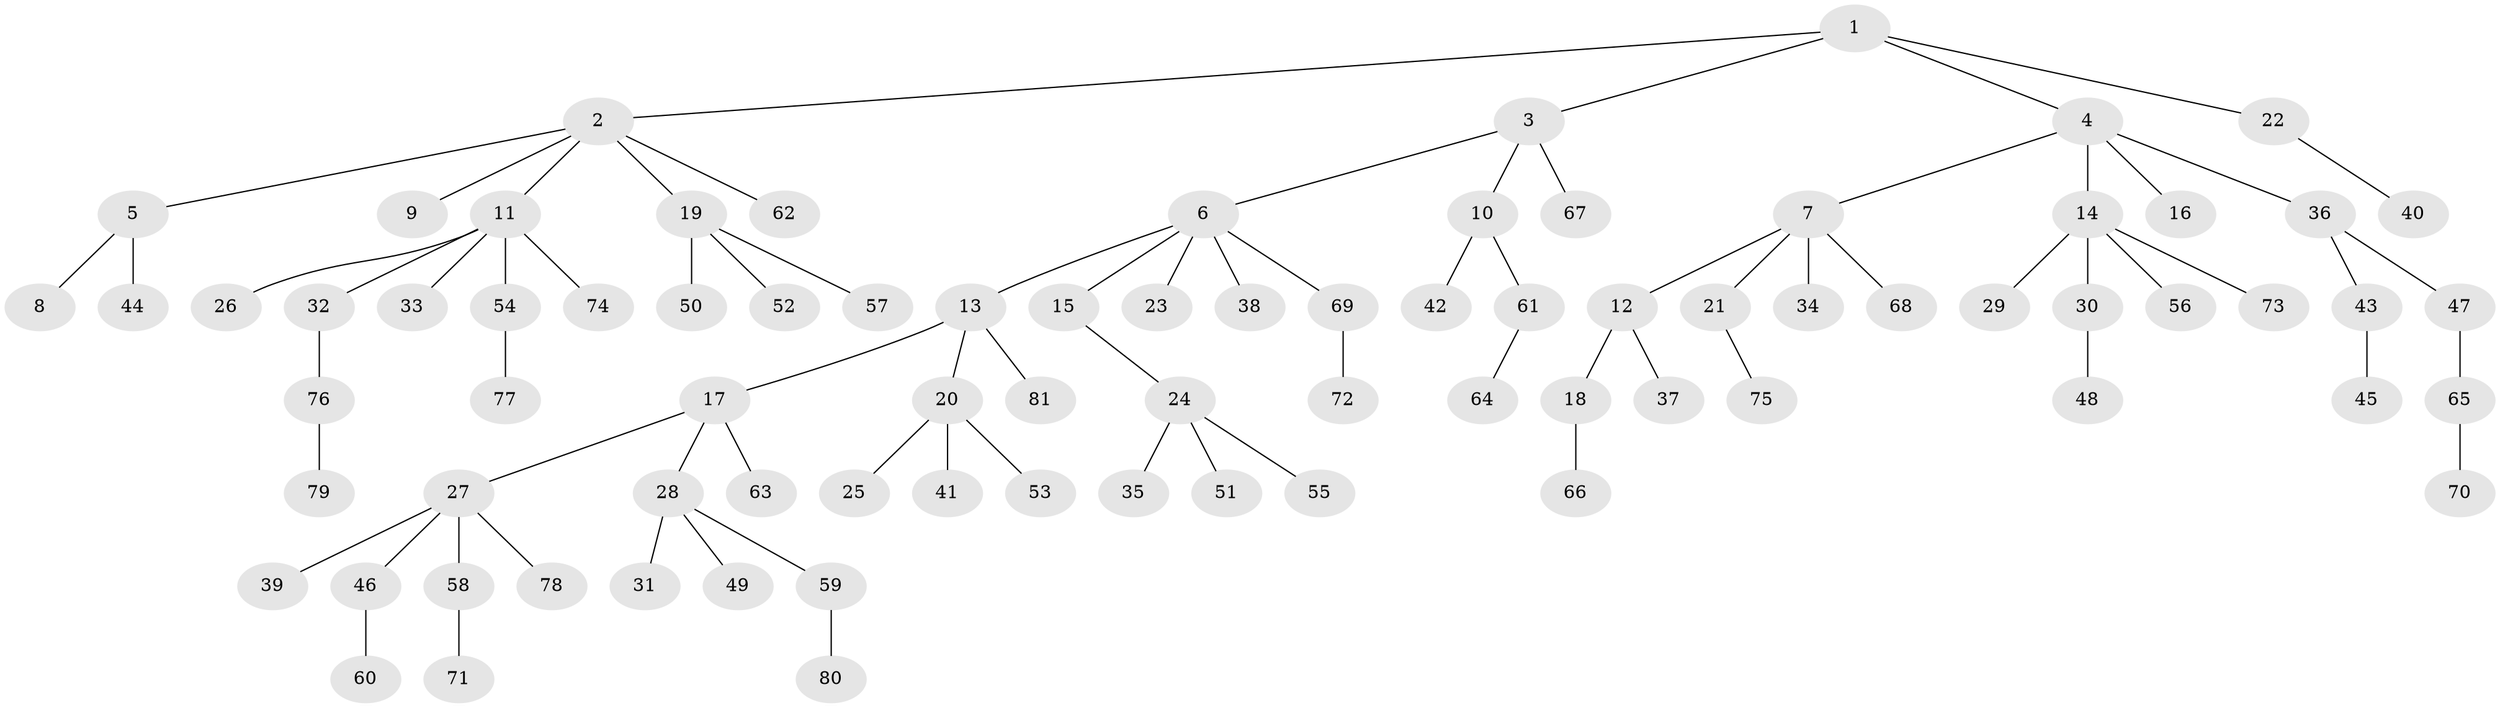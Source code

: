 // Generated by graph-tools (version 1.1) at 2025/50/03/09/25 03:50:15]
// undirected, 81 vertices, 80 edges
graph export_dot {
graph [start="1"]
  node [color=gray90,style=filled];
  1;
  2;
  3;
  4;
  5;
  6;
  7;
  8;
  9;
  10;
  11;
  12;
  13;
  14;
  15;
  16;
  17;
  18;
  19;
  20;
  21;
  22;
  23;
  24;
  25;
  26;
  27;
  28;
  29;
  30;
  31;
  32;
  33;
  34;
  35;
  36;
  37;
  38;
  39;
  40;
  41;
  42;
  43;
  44;
  45;
  46;
  47;
  48;
  49;
  50;
  51;
  52;
  53;
  54;
  55;
  56;
  57;
  58;
  59;
  60;
  61;
  62;
  63;
  64;
  65;
  66;
  67;
  68;
  69;
  70;
  71;
  72;
  73;
  74;
  75;
  76;
  77;
  78;
  79;
  80;
  81;
  1 -- 2;
  1 -- 3;
  1 -- 4;
  1 -- 22;
  2 -- 5;
  2 -- 9;
  2 -- 11;
  2 -- 19;
  2 -- 62;
  3 -- 6;
  3 -- 10;
  3 -- 67;
  4 -- 7;
  4 -- 14;
  4 -- 16;
  4 -- 36;
  5 -- 8;
  5 -- 44;
  6 -- 13;
  6 -- 15;
  6 -- 23;
  6 -- 38;
  6 -- 69;
  7 -- 12;
  7 -- 21;
  7 -- 34;
  7 -- 68;
  10 -- 42;
  10 -- 61;
  11 -- 26;
  11 -- 32;
  11 -- 33;
  11 -- 54;
  11 -- 74;
  12 -- 18;
  12 -- 37;
  13 -- 17;
  13 -- 20;
  13 -- 81;
  14 -- 29;
  14 -- 30;
  14 -- 56;
  14 -- 73;
  15 -- 24;
  17 -- 27;
  17 -- 28;
  17 -- 63;
  18 -- 66;
  19 -- 50;
  19 -- 52;
  19 -- 57;
  20 -- 25;
  20 -- 41;
  20 -- 53;
  21 -- 75;
  22 -- 40;
  24 -- 35;
  24 -- 51;
  24 -- 55;
  27 -- 39;
  27 -- 46;
  27 -- 58;
  27 -- 78;
  28 -- 31;
  28 -- 49;
  28 -- 59;
  30 -- 48;
  32 -- 76;
  36 -- 43;
  36 -- 47;
  43 -- 45;
  46 -- 60;
  47 -- 65;
  54 -- 77;
  58 -- 71;
  59 -- 80;
  61 -- 64;
  65 -- 70;
  69 -- 72;
  76 -- 79;
}
